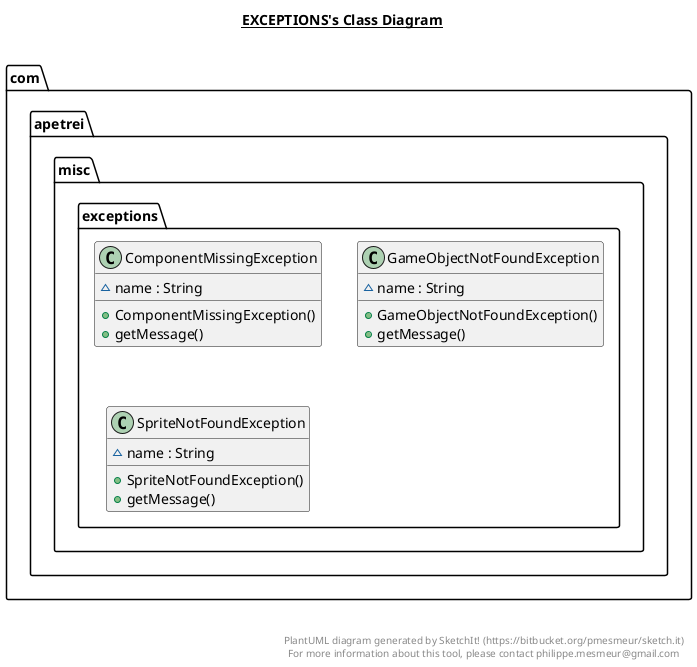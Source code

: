 @startuml

title __EXCEPTIONS's Class Diagram__\n

  namespace com.apetrei.misc {
    namespace exceptions {
      class com.apetrei.misc.exceptions.ComponentMissingException {
          ~ name : String
          + ComponentMissingException()
          + getMessage()
      }
    }
  }
  

  namespace com.apetrei.misc {
    namespace exceptions {
      class com.apetrei.misc.exceptions.GameObjectNotFoundException {
          ~ name : String
          + GameObjectNotFoundException()
          + getMessage()
      }
    }
  }
  

  namespace com.apetrei.misc {
    namespace exceptions {
      class com.apetrei.misc.exceptions.SpriteNotFoundException {
          ~ name : String
          + SpriteNotFoundException()
          + getMessage()
      }
    }
  }
  



right footer


PlantUML diagram generated by SketchIt! (https://bitbucket.org/pmesmeur/sketch.it)
For more information about this tool, please contact philippe.mesmeur@gmail.com
endfooter

@enduml
